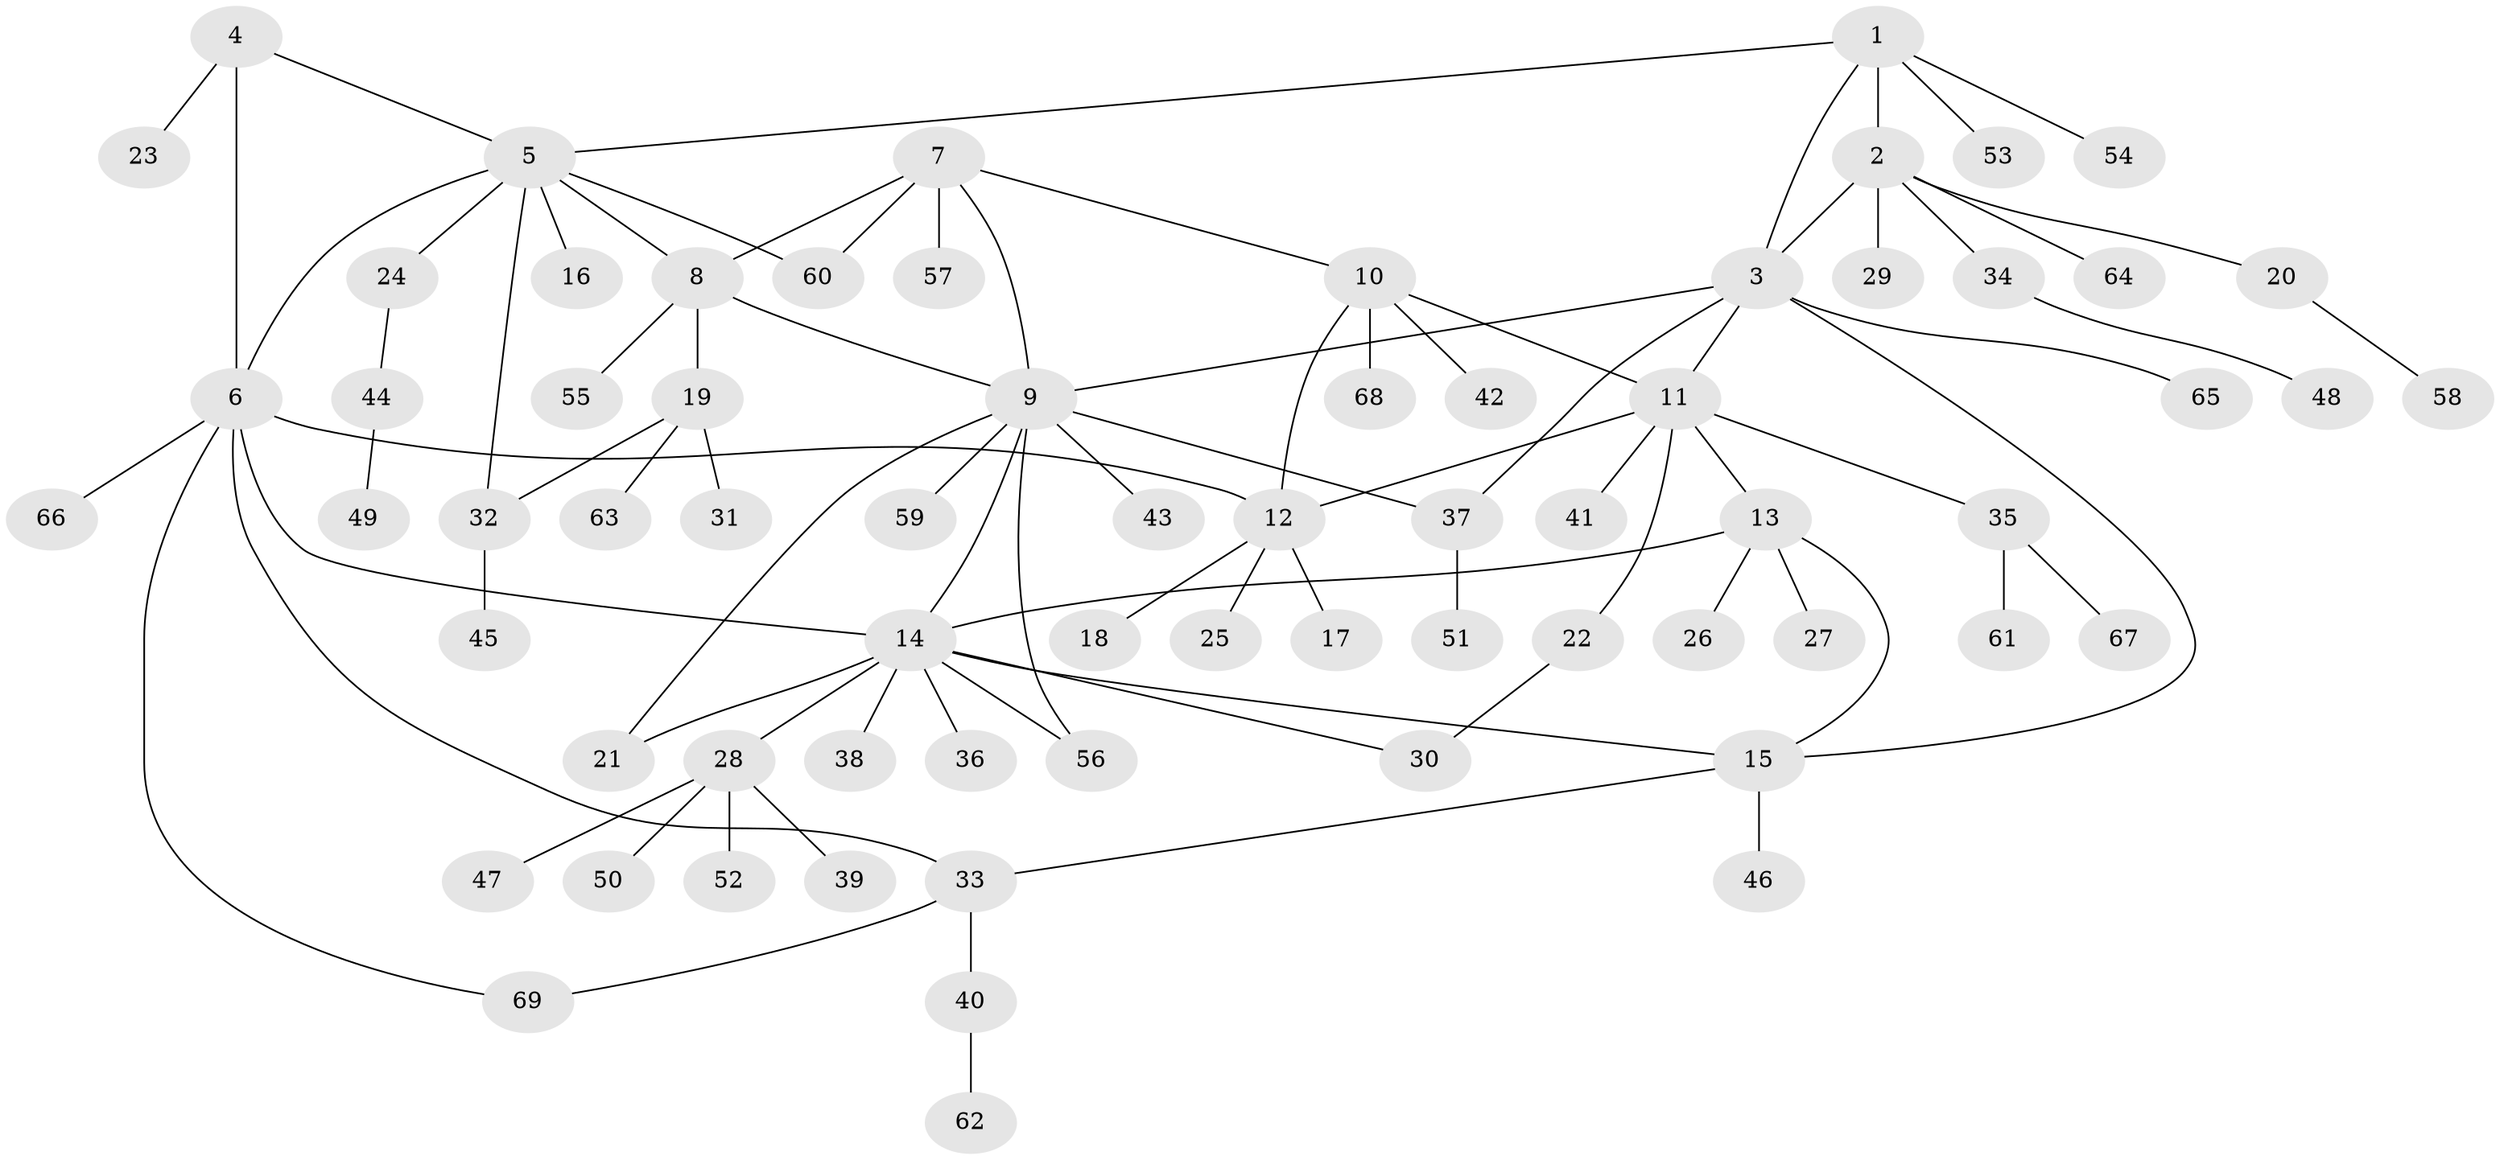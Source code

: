 // coarse degree distribution, {4: 0.1891891891891892, 5: 0.05405405405405406, 6: 0.10810810810810811, 2: 0.1891891891891892, 8: 0.02702702702702703, 1: 0.35135135135135137, 3: 0.08108108108108109}
// Generated by graph-tools (version 1.1) at 2025/52/03/04/25 22:52:36]
// undirected, 69 vertices, 87 edges
graph export_dot {
  node [color=gray90,style=filled];
  1;
  2;
  3;
  4;
  5;
  6;
  7;
  8;
  9;
  10;
  11;
  12;
  13;
  14;
  15;
  16;
  17;
  18;
  19;
  20;
  21;
  22;
  23;
  24;
  25;
  26;
  27;
  28;
  29;
  30;
  31;
  32;
  33;
  34;
  35;
  36;
  37;
  38;
  39;
  40;
  41;
  42;
  43;
  44;
  45;
  46;
  47;
  48;
  49;
  50;
  51;
  52;
  53;
  54;
  55;
  56;
  57;
  58;
  59;
  60;
  61;
  62;
  63;
  64;
  65;
  66;
  67;
  68;
  69;
  1 -- 2;
  1 -- 3;
  1 -- 5;
  1 -- 53;
  1 -- 54;
  2 -- 3;
  2 -- 20;
  2 -- 29;
  2 -- 34;
  2 -- 64;
  3 -- 9;
  3 -- 11;
  3 -- 15;
  3 -- 37;
  3 -- 65;
  4 -- 5;
  4 -- 6;
  4 -- 23;
  5 -- 6;
  5 -- 8;
  5 -- 16;
  5 -- 24;
  5 -- 32;
  5 -- 60;
  6 -- 12;
  6 -- 14;
  6 -- 33;
  6 -- 66;
  6 -- 69;
  7 -- 8;
  7 -- 9;
  7 -- 10;
  7 -- 57;
  7 -- 60;
  8 -- 9;
  8 -- 19;
  8 -- 55;
  9 -- 14;
  9 -- 21;
  9 -- 37;
  9 -- 43;
  9 -- 56;
  9 -- 59;
  10 -- 11;
  10 -- 12;
  10 -- 42;
  10 -- 68;
  11 -- 12;
  11 -- 13;
  11 -- 22;
  11 -- 35;
  11 -- 41;
  12 -- 17;
  12 -- 18;
  12 -- 25;
  13 -- 14;
  13 -- 15;
  13 -- 26;
  13 -- 27;
  14 -- 15;
  14 -- 21;
  14 -- 28;
  14 -- 30;
  14 -- 36;
  14 -- 38;
  14 -- 56;
  15 -- 33;
  15 -- 46;
  19 -- 31;
  19 -- 32;
  19 -- 63;
  20 -- 58;
  22 -- 30;
  24 -- 44;
  28 -- 39;
  28 -- 47;
  28 -- 50;
  28 -- 52;
  32 -- 45;
  33 -- 40;
  33 -- 69;
  34 -- 48;
  35 -- 61;
  35 -- 67;
  37 -- 51;
  40 -- 62;
  44 -- 49;
}
